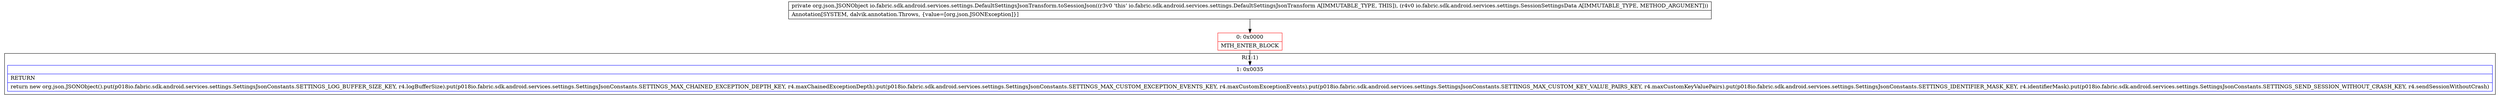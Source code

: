 digraph "CFG forio.fabric.sdk.android.services.settings.DefaultSettingsJsonTransform.toSessionJson(Lio\/fabric\/sdk\/android\/services\/settings\/SessionSettingsData;)Lorg\/json\/JSONObject;" {
subgraph cluster_Region_882432691 {
label = "R(1:1)";
node [shape=record,color=blue];
Node_1 [shape=record,label="{1\:\ 0x0035|RETURN\l|return new org.json.JSONObject().put(p018io.fabric.sdk.android.services.settings.SettingsJsonConstants.SETTINGS_LOG_BUFFER_SIZE_KEY, r4.logBufferSize).put(p018io.fabric.sdk.android.services.settings.SettingsJsonConstants.SETTINGS_MAX_CHAINED_EXCEPTION_DEPTH_KEY, r4.maxChainedExceptionDepth).put(p018io.fabric.sdk.android.services.settings.SettingsJsonConstants.SETTINGS_MAX_CUSTOM_EXCEPTION_EVENTS_KEY, r4.maxCustomExceptionEvents).put(p018io.fabric.sdk.android.services.settings.SettingsJsonConstants.SETTINGS_MAX_CUSTOM_KEY_VALUE_PAIRS_KEY, r4.maxCustomKeyValuePairs).put(p018io.fabric.sdk.android.services.settings.SettingsJsonConstants.SETTINGS_IDENTIFIER_MASK_KEY, r4.identifierMask).put(p018io.fabric.sdk.android.services.settings.SettingsJsonConstants.SETTINGS_SEND_SESSION_WITHOUT_CRASH_KEY, r4.sendSessionWithoutCrash)\l}"];
}
Node_0 [shape=record,color=red,label="{0\:\ 0x0000|MTH_ENTER_BLOCK\l}"];
MethodNode[shape=record,label="{private org.json.JSONObject io.fabric.sdk.android.services.settings.DefaultSettingsJsonTransform.toSessionJson((r3v0 'this' io.fabric.sdk.android.services.settings.DefaultSettingsJsonTransform A[IMMUTABLE_TYPE, THIS]), (r4v0 io.fabric.sdk.android.services.settings.SessionSettingsData A[IMMUTABLE_TYPE, METHOD_ARGUMENT]))  | Annotation[SYSTEM, dalvik.annotation.Throws, \{value=[org.json.JSONException]\}]\l}"];
MethodNode -> Node_0;
Node_0 -> Node_1;
}

